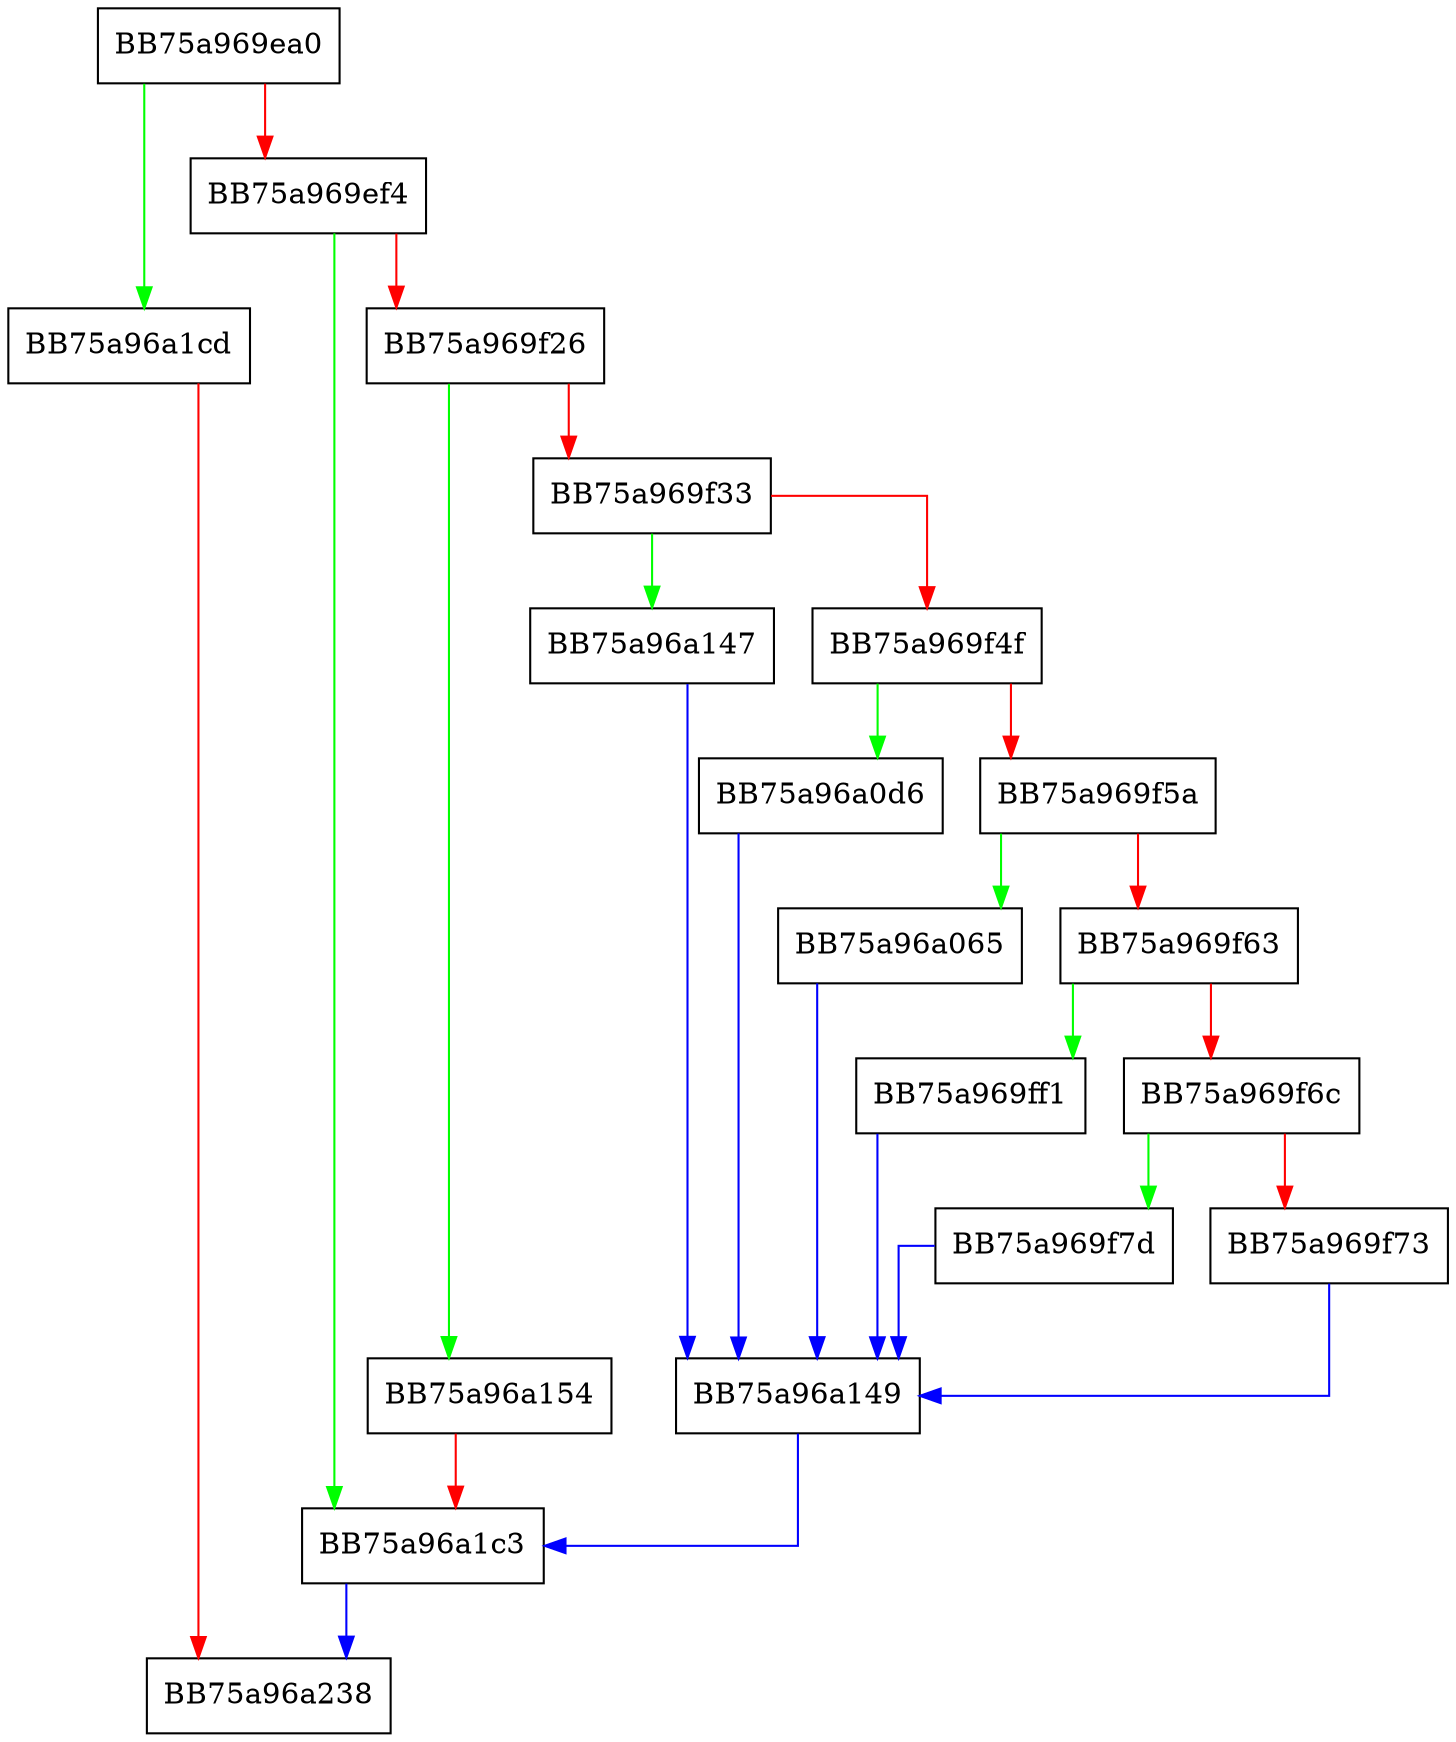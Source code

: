 digraph resume {
  node [shape="box"];
  graph [splines=ortho];
  BB75a969ea0 -> BB75a96a1cd [color="green"];
  BB75a969ea0 -> BB75a969ef4 [color="red"];
  BB75a969ef4 -> BB75a96a1c3 [color="green"];
  BB75a969ef4 -> BB75a969f26 [color="red"];
  BB75a969f26 -> BB75a96a154 [color="green"];
  BB75a969f26 -> BB75a969f33 [color="red"];
  BB75a969f33 -> BB75a96a147 [color="green"];
  BB75a969f33 -> BB75a969f4f [color="red"];
  BB75a969f4f -> BB75a96a0d6 [color="green"];
  BB75a969f4f -> BB75a969f5a [color="red"];
  BB75a969f5a -> BB75a96a065 [color="green"];
  BB75a969f5a -> BB75a969f63 [color="red"];
  BB75a969f63 -> BB75a969ff1 [color="green"];
  BB75a969f63 -> BB75a969f6c [color="red"];
  BB75a969f6c -> BB75a969f7d [color="green"];
  BB75a969f6c -> BB75a969f73 [color="red"];
  BB75a969f73 -> BB75a96a149 [color="blue"];
  BB75a969f7d -> BB75a96a149 [color="blue"];
  BB75a969ff1 -> BB75a96a149 [color="blue"];
  BB75a96a065 -> BB75a96a149 [color="blue"];
  BB75a96a0d6 -> BB75a96a149 [color="blue"];
  BB75a96a147 -> BB75a96a149 [color="blue"];
  BB75a96a149 -> BB75a96a1c3 [color="blue"];
  BB75a96a154 -> BB75a96a1c3 [color="red"];
  BB75a96a1c3 -> BB75a96a238 [color="blue"];
  BB75a96a1cd -> BB75a96a238 [color="red"];
}